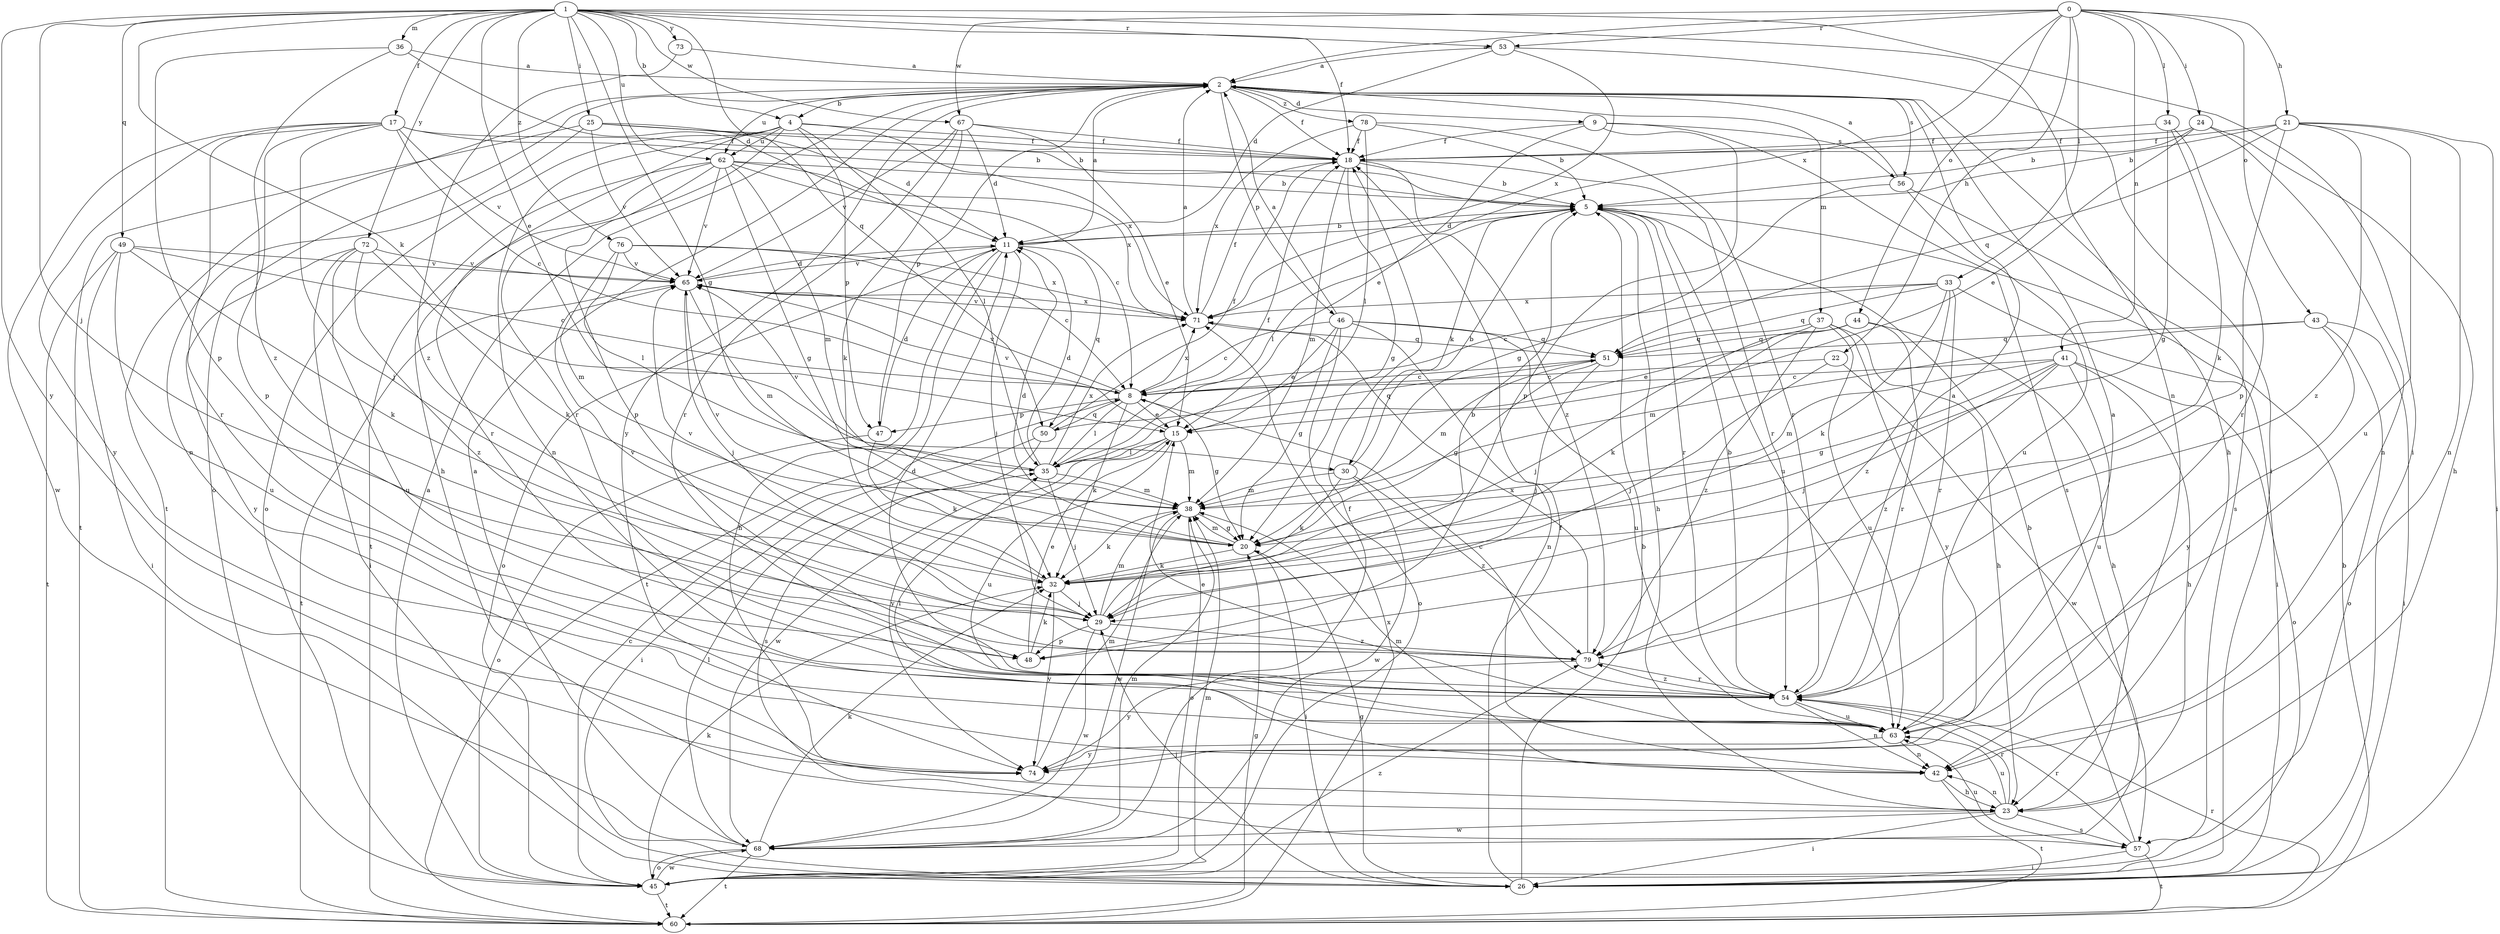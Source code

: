 strict digraph  {
0;
1;
2;
4;
5;
8;
9;
11;
15;
17;
18;
20;
21;
22;
23;
24;
25;
26;
29;
30;
32;
33;
34;
35;
36;
37;
38;
41;
42;
43;
44;
45;
46;
47;
48;
49;
50;
51;
53;
54;
56;
57;
60;
62;
63;
65;
67;
68;
71;
72;
73;
74;
76;
78;
79;
0 -> 2  [label=a];
0 -> 21  [label=h];
0 -> 22  [label=h];
0 -> 24  [label=i];
0 -> 33  [label=l];
0 -> 34  [label=l];
0 -> 41  [label=n];
0 -> 43  [label=o];
0 -> 44  [label=o];
0 -> 53  [label=r];
0 -> 67  [label=w];
0 -> 71  [label=x];
1 -> 4  [label=b];
1 -> 15  [label=e];
1 -> 17  [label=f];
1 -> 18  [label=f];
1 -> 20  [label=g];
1 -> 25  [label=i];
1 -> 26  [label=i];
1 -> 29  [label=j];
1 -> 30  [label=k];
1 -> 36  [label=m];
1 -> 42  [label=n];
1 -> 49  [label=q];
1 -> 50  [label=q];
1 -> 53  [label=r];
1 -> 62  [label=u];
1 -> 67  [label=w];
1 -> 72  [label=y];
1 -> 73  [label=y];
1 -> 74  [label=y];
1 -> 76  [label=z];
2 -> 4  [label=b];
2 -> 9  [label=d];
2 -> 18  [label=f];
2 -> 23  [label=h];
2 -> 37  [label=m];
2 -> 45  [label=o];
2 -> 46  [label=p];
2 -> 47  [label=p];
2 -> 56  [label=s];
2 -> 60  [label=t];
2 -> 62  [label=u];
2 -> 74  [label=y];
2 -> 78  [label=z];
4 -> 18  [label=f];
4 -> 23  [label=h];
4 -> 35  [label=l];
4 -> 42  [label=n];
4 -> 45  [label=o];
4 -> 47  [label=p];
4 -> 54  [label=r];
4 -> 62  [label=u];
4 -> 71  [label=x];
5 -> 11  [label=d];
5 -> 23  [label=h];
5 -> 30  [label=k];
5 -> 35  [label=l];
5 -> 54  [label=r];
5 -> 63  [label=u];
8 -> 15  [label=e];
8 -> 20  [label=g];
8 -> 32  [label=k];
8 -> 35  [label=l];
8 -> 47  [label=p];
8 -> 50  [label=q];
8 -> 65  [label=v];
8 -> 71  [label=x];
9 -> 15  [label=e];
9 -> 18  [label=f];
9 -> 48  [label=p];
9 -> 56  [label=s];
9 -> 57  [label=s];
11 -> 2  [label=a];
11 -> 5  [label=b];
11 -> 23  [label=h];
11 -> 29  [label=j];
11 -> 45  [label=o];
11 -> 50  [label=q];
11 -> 60  [label=t];
11 -> 65  [label=v];
15 -> 35  [label=l];
15 -> 38  [label=m];
15 -> 63  [label=u];
15 -> 65  [label=v];
15 -> 68  [label=w];
15 -> 74  [label=y];
17 -> 5  [label=b];
17 -> 8  [label=c];
17 -> 18  [label=f];
17 -> 29  [label=j];
17 -> 48  [label=p];
17 -> 54  [label=r];
17 -> 65  [label=v];
17 -> 68  [label=w];
17 -> 74  [label=y];
18 -> 5  [label=b];
18 -> 20  [label=g];
18 -> 38  [label=m];
18 -> 54  [label=r];
18 -> 79  [label=z];
20 -> 11  [label=d];
20 -> 26  [label=i];
20 -> 32  [label=k];
20 -> 38  [label=m];
20 -> 65  [label=v];
21 -> 5  [label=b];
21 -> 18  [label=f];
21 -> 26  [label=i];
21 -> 42  [label=n];
21 -> 48  [label=p];
21 -> 51  [label=q];
21 -> 63  [label=u];
21 -> 79  [label=z];
22 -> 8  [label=c];
22 -> 29  [label=j];
22 -> 68  [label=w];
23 -> 26  [label=i];
23 -> 42  [label=n];
23 -> 54  [label=r];
23 -> 57  [label=s];
23 -> 63  [label=u];
23 -> 68  [label=w];
24 -> 5  [label=b];
24 -> 15  [label=e];
24 -> 18  [label=f];
24 -> 23  [label=h];
24 -> 42  [label=n];
25 -> 5  [label=b];
25 -> 11  [label=d];
25 -> 18  [label=f];
25 -> 42  [label=n];
25 -> 60  [label=t];
25 -> 65  [label=v];
26 -> 5  [label=b];
26 -> 18  [label=f];
26 -> 20  [label=g];
26 -> 29  [label=j];
29 -> 5  [label=b];
29 -> 38  [label=m];
29 -> 48  [label=p];
29 -> 65  [label=v];
29 -> 68  [label=w];
29 -> 79  [label=z];
30 -> 5  [label=b];
30 -> 32  [label=k];
30 -> 38  [label=m];
30 -> 68  [label=w];
30 -> 79  [label=z];
32 -> 29  [label=j];
32 -> 65  [label=v];
32 -> 74  [label=y];
33 -> 8  [label=c];
33 -> 26  [label=i];
33 -> 32  [label=k];
33 -> 51  [label=q];
33 -> 54  [label=r];
33 -> 71  [label=x];
33 -> 79  [label=z];
34 -> 18  [label=f];
34 -> 20  [label=g];
34 -> 32  [label=k];
34 -> 54  [label=r];
35 -> 11  [label=d];
35 -> 18  [label=f];
35 -> 29  [label=j];
35 -> 38  [label=m];
35 -> 65  [label=v];
35 -> 71  [label=x];
36 -> 2  [label=a];
36 -> 11  [label=d];
36 -> 48  [label=p];
36 -> 79  [label=z];
37 -> 23  [label=h];
37 -> 29  [label=j];
37 -> 51  [label=q];
37 -> 63  [label=u];
37 -> 74  [label=y];
37 -> 79  [label=z];
38 -> 20  [label=g];
38 -> 32  [label=k];
38 -> 45  [label=o];
38 -> 68  [label=w];
41 -> 8  [label=c];
41 -> 20  [label=g];
41 -> 23  [label=h];
41 -> 29  [label=j];
41 -> 38  [label=m];
41 -> 45  [label=o];
41 -> 63  [label=u];
41 -> 79  [label=z];
42 -> 23  [label=h];
42 -> 38  [label=m];
42 -> 60  [label=t];
43 -> 26  [label=i];
43 -> 38  [label=m];
43 -> 45  [label=o];
43 -> 51  [label=q];
43 -> 74  [label=y];
44 -> 15  [label=e];
44 -> 23  [label=h];
44 -> 32  [label=k];
44 -> 51  [label=q];
44 -> 54  [label=r];
45 -> 2  [label=a];
45 -> 8  [label=c];
45 -> 32  [label=k];
45 -> 38  [label=m];
45 -> 60  [label=t];
45 -> 68  [label=w];
45 -> 79  [label=z];
46 -> 2  [label=a];
46 -> 8  [label=c];
46 -> 15  [label=e];
46 -> 20  [label=g];
46 -> 42  [label=n];
46 -> 45  [label=o];
46 -> 51  [label=q];
46 -> 63  [label=u];
47 -> 11  [label=d];
47 -> 32  [label=k];
47 -> 45  [label=o];
48 -> 15  [label=e];
48 -> 32  [label=k];
49 -> 8  [label=c];
49 -> 26  [label=i];
49 -> 32  [label=k];
49 -> 60  [label=t];
49 -> 63  [label=u];
49 -> 65  [label=v];
50 -> 18  [label=f];
50 -> 26  [label=i];
50 -> 51  [label=q];
50 -> 57  [label=s];
51 -> 8  [label=c];
51 -> 20  [label=g];
51 -> 29  [label=j];
51 -> 38  [label=m];
53 -> 2  [label=a];
53 -> 11  [label=d];
53 -> 26  [label=i];
53 -> 71  [label=x];
54 -> 2  [label=a];
54 -> 5  [label=b];
54 -> 8  [label=c];
54 -> 11  [label=d];
54 -> 42  [label=n];
54 -> 63  [label=u];
54 -> 79  [label=z];
56 -> 2  [label=a];
56 -> 20  [label=g];
56 -> 57  [label=s];
56 -> 63  [label=u];
57 -> 5  [label=b];
57 -> 26  [label=i];
57 -> 54  [label=r];
57 -> 60  [label=t];
57 -> 63  [label=u];
60 -> 5  [label=b];
60 -> 20  [label=g];
60 -> 54  [label=r];
60 -> 71  [label=x];
62 -> 5  [label=b];
62 -> 8  [label=c];
62 -> 20  [label=g];
62 -> 38  [label=m];
62 -> 48  [label=p];
62 -> 54  [label=r];
62 -> 60  [label=t];
62 -> 65  [label=v];
62 -> 71  [label=x];
63 -> 2  [label=a];
63 -> 15  [label=e];
63 -> 35  [label=l];
63 -> 42  [label=n];
63 -> 74  [label=y];
65 -> 11  [label=d];
65 -> 29  [label=j];
65 -> 38  [label=m];
65 -> 60  [label=t];
65 -> 71  [label=x];
67 -> 11  [label=d];
67 -> 15  [label=e];
67 -> 18  [label=f];
67 -> 32  [label=k];
67 -> 54  [label=r];
67 -> 65  [label=v];
68 -> 2  [label=a];
68 -> 18  [label=f];
68 -> 32  [label=k];
68 -> 35  [label=l];
68 -> 38  [label=m];
68 -> 45  [label=o];
68 -> 60  [label=t];
71 -> 2  [label=a];
71 -> 18  [label=f];
71 -> 51  [label=q];
71 -> 65  [label=v];
72 -> 26  [label=i];
72 -> 32  [label=k];
72 -> 63  [label=u];
72 -> 65  [label=v];
72 -> 74  [label=y];
72 -> 79  [label=z];
73 -> 2  [label=a];
73 -> 79  [label=z];
74 -> 38  [label=m];
76 -> 8  [label=c];
76 -> 35  [label=l];
76 -> 38  [label=m];
76 -> 65  [label=v];
76 -> 71  [label=x];
78 -> 5  [label=b];
78 -> 18  [label=f];
78 -> 35  [label=l];
78 -> 54  [label=r];
78 -> 71  [label=x];
79 -> 54  [label=r];
79 -> 71  [label=x];
79 -> 74  [label=y];
}
